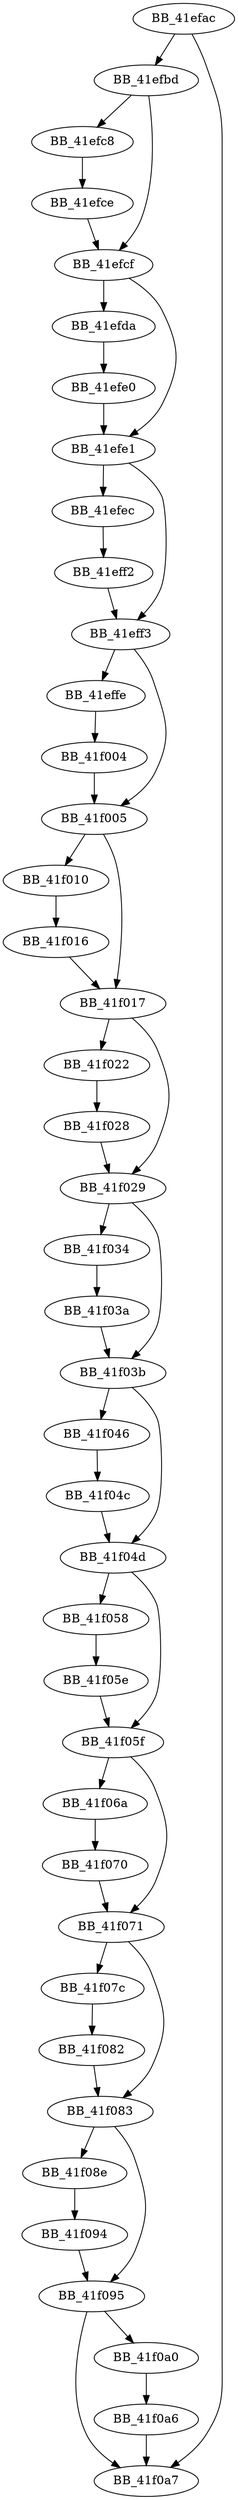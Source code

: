 DiGraph ___free_lconv_mon{
BB_41efac->BB_41efbd
BB_41efac->BB_41f0a7
BB_41efbd->BB_41efc8
BB_41efbd->BB_41efcf
BB_41efc8->BB_41efce
BB_41efce->BB_41efcf
BB_41efcf->BB_41efda
BB_41efcf->BB_41efe1
BB_41efda->BB_41efe0
BB_41efe0->BB_41efe1
BB_41efe1->BB_41efec
BB_41efe1->BB_41eff3
BB_41efec->BB_41eff2
BB_41eff2->BB_41eff3
BB_41eff3->BB_41effe
BB_41eff3->BB_41f005
BB_41effe->BB_41f004
BB_41f004->BB_41f005
BB_41f005->BB_41f010
BB_41f005->BB_41f017
BB_41f010->BB_41f016
BB_41f016->BB_41f017
BB_41f017->BB_41f022
BB_41f017->BB_41f029
BB_41f022->BB_41f028
BB_41f028->BB_41f029
BB_41f029->BB_41f034
BB_41f029->BB_41f03b
BB_41f034->BB_41f03a
BB_41f03a->BB_41f03b
BB_41f03b->BB_41f046
BB_41f03b->BB_41f04d
BB_41f046->BB_41f04c
BB_41f04c->BB_41f04d
BB_41f04d->BB_41f058
BB_41f04d->BB_41f05f
BB_41f058->BB_41f05e
BB_41f05e->BB_41f05f
BB_41f05f->BB_41f06a
BB_41f05f->BB_41f071
BB_41f06a->BB_41f070
BB_41f070->BB_41f071
BB_41f071->BB_41f07c
BB_41f071->BB_41f083
BB_41f07c->BB_41f082
BB_41f082->BB_41f083
BB_41f083->BB_41f08e
BB_41f083->BB_41f095
BB_41f08e->BB_41f094
BB_41f094->BB_41f095
BB_41f095->BB_41f0a0
BB_41f095->BB_41f0a7
BB_41f0a0->BB_41f0a6
BB_41f0a6->BB_41f0a7
}
